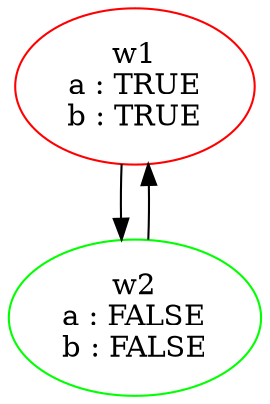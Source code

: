 digraph "Graph" {
	graph [bb="0,0,224.21,75"];
	node [color=black,
		label=LABEL
	];
	w1	 [color=red,
		height=1.0417,
		label="w1
a : TRUE
b : TRUE
",
		pos="49.5,37.5",
		width=1.375];
	w2	 [color=green,
		height=1.0417,
		label="w2
a : FALSE
b : FALSE
",
		pos="170.5,37.5",
		width=1.4919];
	w1 -> w2	 [pos="e,96.821,74.822 96.825,111.18 96.505,102.76 96.414,93.713 96.553,84.941;e,130.11,12.483 87.785,13.167 98.587,9.4792 109.39,8.4813 \
120.19,10.173"];
	w2 -> w1	 [pos="e,87.785,61.833 130.11,62.517 119.31,65.856 108.51,66.504 97.705,64.464;s,109.66,111.18 109.93,101.06 110.07,92.29 109.98,83.243 \
109.66,74.822"];
}
